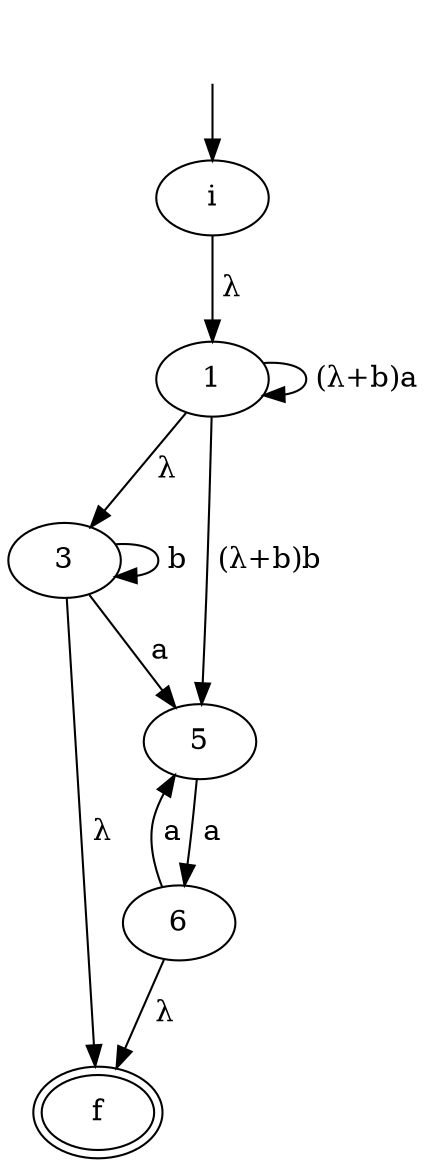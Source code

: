 digraph "AFER" {
    _nil0 [style="invis"]
    _nil0 -> i [label=""]
    i -> 1 [label=" λ"]
    1 -> 1 [label=" (λ+b)a"]
    1 -> 3 [label=" λ"]
    1 -> 5 [label=" (λ+b)b"]
    3 -> 3 [label=" b"]
    3 -> 5 [label=" a"]
    3 -> f [label=" λ"]
    5 -> 6 [label=" a"]
    6 -> 5 [label=" a"]
    6 -> f [label=" λ"]
    f [peripheries=2]
}

